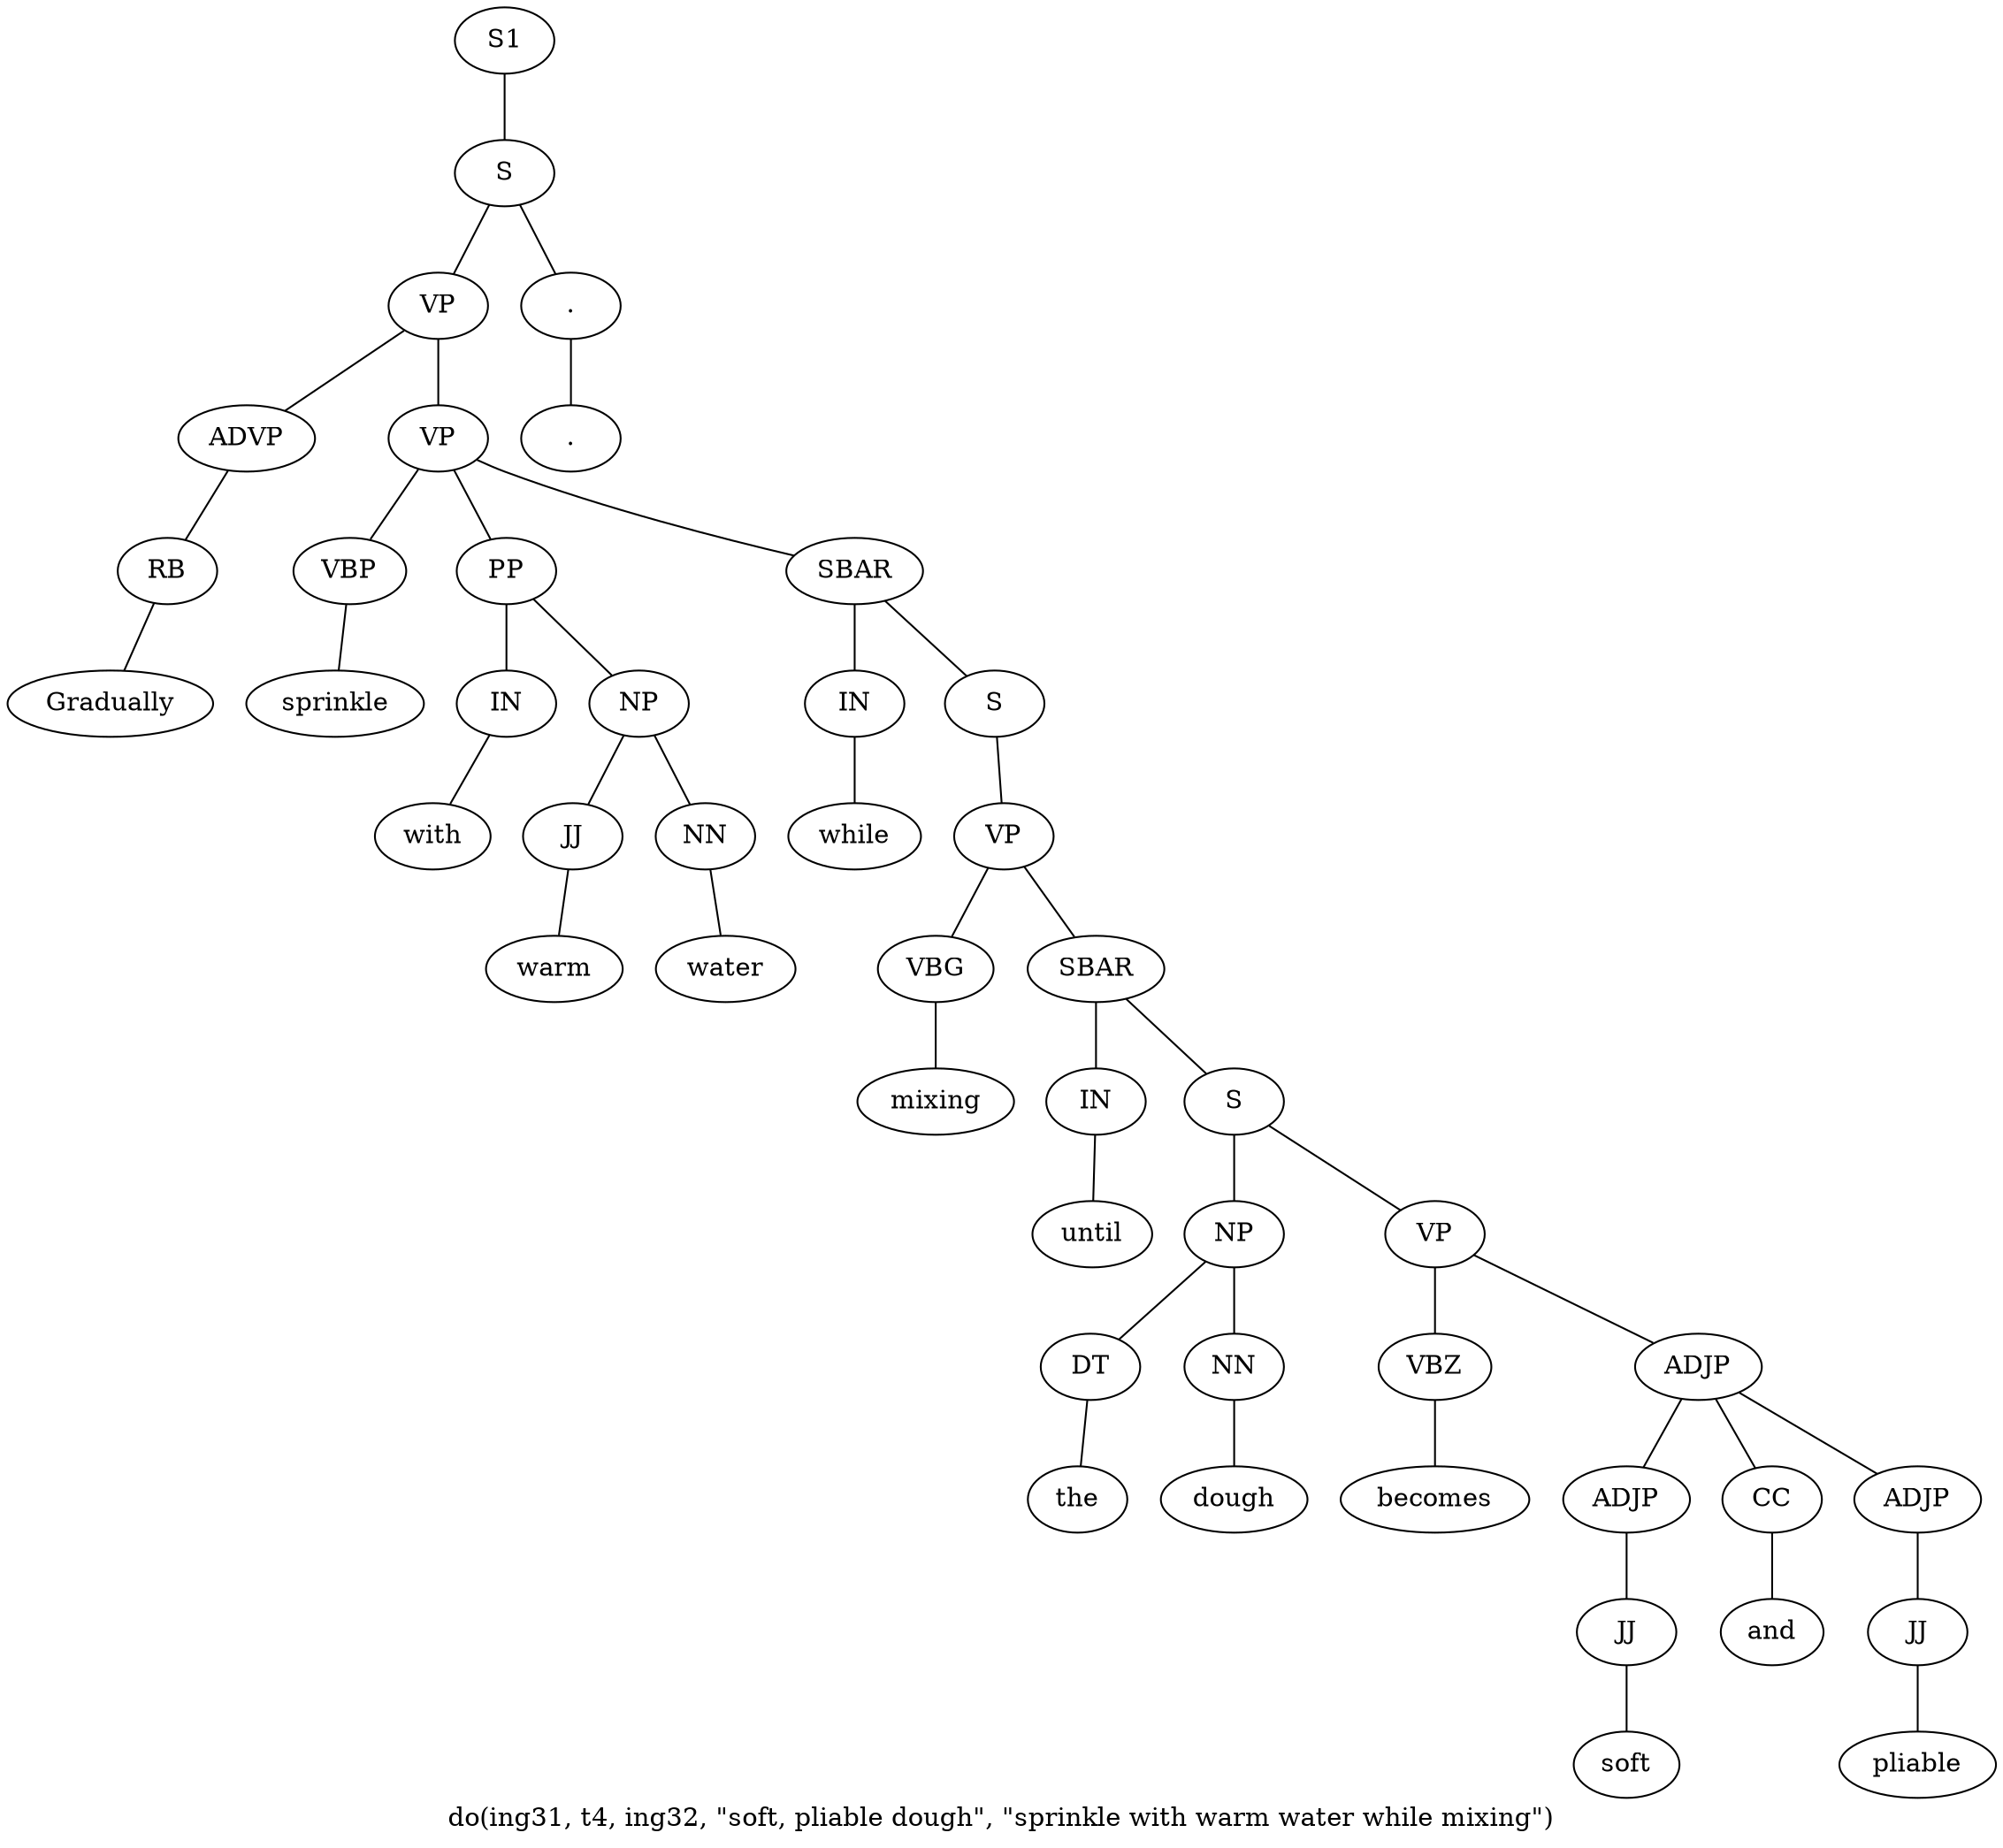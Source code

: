 graph SyntaxGraph {
	label = "do(ing31, t4, ing32, \"soft, pliable dough\", \"sprinkle with warm water while mixing\")";
	Node0 [label="S1"];
	Node1 [label="S"];
	Node2 [label="VP"];
	Node3 [label="ADVP"];
	Node4 [label="RB"];
	Node5 [label="Gradually"];
	Node6 [label="VP"];
	Node7 [label="VBP"];
	Node8 [label="sprinkle"];
	Node9 [label="PP"];
	Node10 [label="IN"];
	Node11 [label="with"];
	Node12 [label="NP"];
	Node13 [label="JJ"];
	Node14 [label="warm"];
	Node15 [label="NN"];
	Node16 [label="water"];
	Node17 [label="SBAR"];
	Node18 [label="IN"];
	Node19 [label="while"];
	Node20 [label="S"];
	Node21 [label="VP"];
	Node22 [label="VBG"];
	Node23 [label="mixing"];
	Node24 [label="SBAR"];
	Node25 [label="IN"];
	Node26 [label="until"];
	Node27 [label="S"];
	Node28 [label="NP"];
	Node29 [label="DT"];
	Node30 [label="the"];
	Node31 [label="NN"];
	Node32 [label="dough"];
	Node33 [label="VP"];
	Node34 [label="VBZ"];
	Node35 [label="becomes"];
	Node36 [label="ADJP"];
	Node37 [label="ADJP"];
	Node38 [label="JJ"];
	Node39 [label="soft"];
	Node40 [label="CC"];
	Node41 [label="and"];
	Node42 [label="ADJP"];
	Node43 [label="JJ"];
	Node44 [label="pliable"];
	Node45 [label="."];
	Node46 [label="."];

	Node0 -- Node1;
	Node1 -- Node2;
	Node1 -- Node45;
	Node2 -- Node3;
	Node2 -- Node6;
	Node3 -- Node4;
	Node4 -- Node5;
	Node6 -- Node7;
	Node6 -- Node9;
	Node6 -- Node17;
	Node7 -- Node8;
	Node9 -- Node10;
	Node9 -- Node12;
	Node10 -- Node11;
	Node12 -- Node13;
	Node12 -- Node15;
	Node13 -- Node14;
	Node15 -- Node16;
	Node17 -- Node18;
	Node17 -- Node20;
	Node18 -- Node19;
	Node20 -- Node21;
	Node21 -- Node22;
	Node21 -- Node24;
	Node22 -- Node23;
	Node24 -- Node25;
	Node24 -- Node27;
	Node25 -- Node26;
	Node27 -- Node28;
	Node27 -- Node33;
	Node28 -- Node29;
	Node28 -- Node31;
	Node29 -- Node30;
	Node31 -- Node32;
	Node33 -- Node34;
	Node33 -- Node36;
	Node34 -- Node35;
	Node36 -- Node37;
	Node36 -- Node40;
	Node36 -- Node42;
	Node37 -- Node38;
	Node38 -- Node39;
	Node40 -- Node41;
	Node42 -- Node43;
	Node43 -- Node44;
	Node45 -- Node46;
}